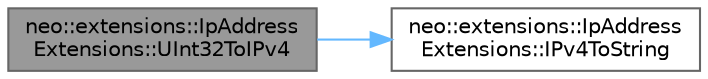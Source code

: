 digraph "neo::extensions::IpAddressExtensions::UInt32ToIPv4"
{
 // LATEX_PDF_SIZE
  bgcolor="transparent";
  edge [fontname=Helvetica,fontsize=10,labelfontname=Helvetica,labelfontsize=10];
  node [fontname=Helvetica,fontsize=10,shape=box,height=0.2,width=0.4];
  rankdir="LR";
  Node1 [id="Node000001",label="neo::extensions::IpAddress\lExtensions::UInt32ToIPv4",height=0.2,width=0.4,color="gray40", fillcolor="grey60", style="filled", fontcolor="black",tooltip="Convert 32-bit integer to IPv4 address string (network byte order)"];
  Node1 -> Node2 [id="edge1_Node000001_Node000002",color="steelblue1",style="solid",tooltip=" "];
  Node2 [id="Node000002",label="neo::extensions::IpAddress\lExtensions::IPv4ToString",height=0.2,width=0.4,color="grey40", fillcolor="white", style="filled",URL="$classneo_1_1extensions_1_1_ip_address_extensions.html#a96b7c9971ba99acef3b20fb7c3a48c55",tooltip="Convert 4-byte array to IPv4 string."];
}
